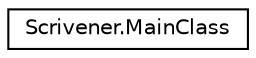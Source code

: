 digraph "Graphical Class Hierarchy"
{
  edge [fontname="Helvetica",fontsize="10",labelfontname="Helvetica",labelfontsize="10"];
  node [fontname="Helvetica",fontsize="10",shape=record];
  rankdir="LR";
  Node1 [label="Scrivener.MainClass",height=0.2,width=0.4,color="black", fillcolor="white", style="filled",URL="$class_scrivener_1_1_main_class.html"];
}
